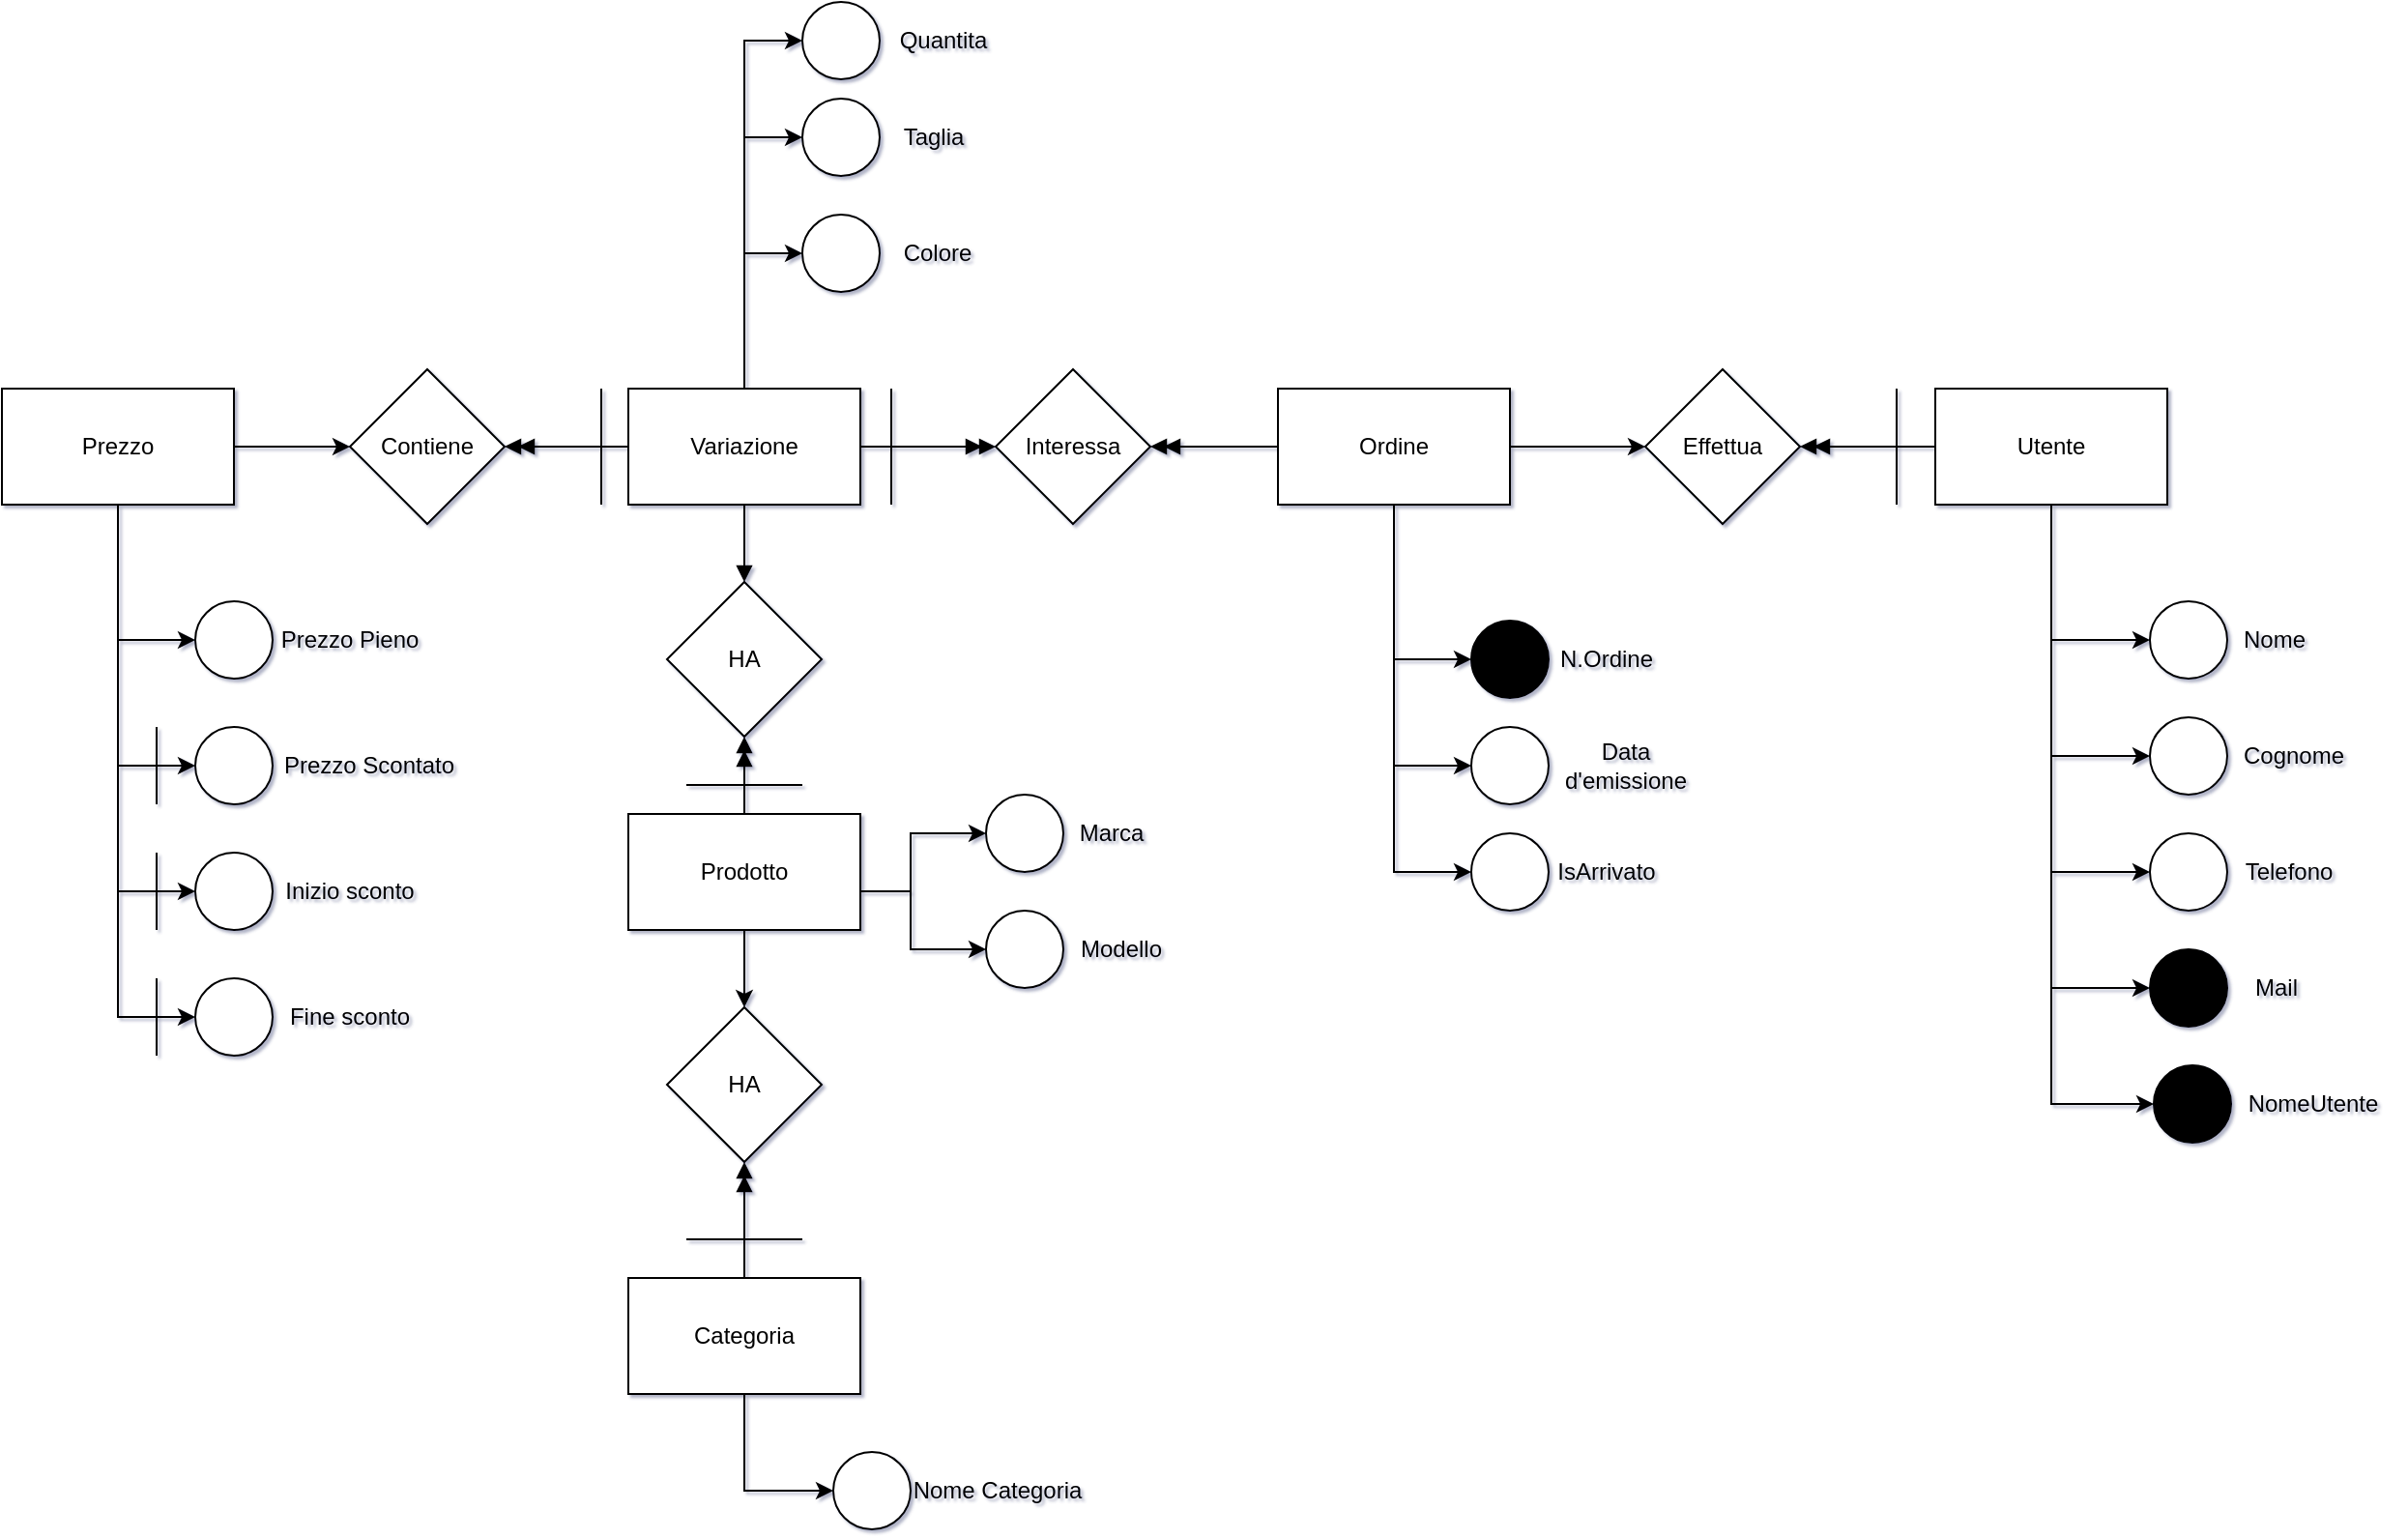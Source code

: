 <mxfile version="24.1.0" type="device">
  <diagram name="Pagina-1" id="m6wjFcSwWmpU4VQ3cmHv">
    <mxGraphModel dx="1235" dy="1900" grid="1" gridSize="10" guides="1" tooltips="1" connect="1" arrows="1" fold="1" page="1" pageScale="1" pageWidth="827" pageHeight="1169" math="0" shadow="1">
      <root>
        <mxCell id="0" />
        <mxCell id="1" parent="0" />
        <mxCell id="8x8lRua5yeeO8kw2qOX0-24" style="edgeStyle=orthogonalEdgeStyle;rounded=0;orthogonalLoop=1;jettySize=auto;html=1;entryX=0.5;entryY=0;entryDx=0;entryDy=0;endArrow=block;endFill=1;" parent="1" source="8x8lRua5yeeO8kw2qOX0-2" target="8x8lRua5yeeO8kw2qOX0-23" edge="1">
          <mxGeometry relative="1" as="geometry" />
        </mxCell>
        <mxCell id="8x8lRua5yeeO8kw2qOX0-31" style="edgeStyle=orthogonalEdgeStyle;rounded=0;orthogonalLoop=1;jettySize=auto;html=1;endArrow=doubleBlock;endFill=1;" parent="1" source="8x8lRua5yeeO8kw2qOX0-2" target="8x8lRua5yeeO8kw2qOX0-16" edge="1">
          <mxGeometry relative="1" as="geometry" />
        </mxCell>
        <mxCell id="8x8lRua5yeeO8kw2qOX0-62" value="" style="edgeStyle=orthogonalEdgeStyle;rounded=0;orthogonalLoop=1;jettySize=auto;html=1;entryX=0;entryY=0.5;entryDx=0;entryDy=0;" parent="1" source="8x8lRua5yeeO8kw2qOX0-2" target="8x8lRua5yeeO8kw2qOX0-61" edge="1">
          <mxGeometry relative="1" as="geometry" />
        </mxCell>
        <mxCell id="8x8lRua5yeeO8kw2qOX0-68" style="edgeStyle=orthogonalEdgeStyle;rounded=0;orthogonalLoop=1;jettySize=auto;html=1;entryX=0;entryY=0.5;entryDx=0;entryDy=0;" parent="1" source="8x8lRua5yeeO8kw2qOX0-2" target="8x8lRua5yeeO8kw2qOX0-64" edge="1">
          <mxGeometry relative="1" as="geometry" />
        </mxCell>
        <mxCell id="8x8lRua5yeeO8kw2qOX0-71" style="edgeStyle=orthogonalEdgeStyle;rounded=0;orthogonalLoop=1;jettySize=auto;html=1;entryX=0;entryY=0.5;entryDx=0;entryDy=0;" parent="1" source="8x8lRua5yeeO8kw2qOX0-2" target="8x8lRua5yeeO8kw2qOX0-70" edge="1">
          <mxGeometry relative="1" as="geometry" />
        </mxCell>
        <mxCell id="8x8lRua5yeeO8kw2qOX0-76" style="edgeStyle=orthogonalEdgeStyle;rounded=0;orthogonalLoop=1;jettySize=auto;html=1;endArrow=doubleBlock;endFill=1;" parent="1" source="8x8lRua5yeeO8kw2qOX0-2" target="8x8lRua5yeeO8kw2qOX0-74" edge="1">
          <mxGeometry relative="1" as="geometry" />
        </mxCell>
        <mxCell id="8x8lRua5yeeO8kw2qOX0-2" value="Variazione" style="rounded=0;whiteSpace=wrap;html=1;" parent="1" vertex="1">
          <mxGeometry x="414" y="90" width="120" height="60" as="geometry" />
        </mxCell>
        <mxCell id="8x8lRua5yeeO8kw2qOX0-10" style="edgeStyle=orthogonalEdgeStyle;rounded=0;orthogonalLoop=1;jettySize=auto;html=1;entryX=0;entryY=0.5;entryDx=0;entryDy=0;" parent="1" source="8x8lRua5yeeO8kw2qOX0-3" target="8x8lRua5yeeO8kw2qOX0-8" edge="1">
          <mxGeometry relative="1" as="geometry">
            <Array as="points">
              <mxPoint x="560" y="350" />
              <mxPoint x="560" y="380" />
            </Array>
          </mxGeometry>
        </mxCell>
        <mxCell id="8x8lRua5yeeO8kw2qOX0-25" style="edgeStyle=orthogonalEdgeStyle;rounded=0;orthogonalLoop=1;jettySize=auto;html=1;endArrow=doubleBlock;endFill=1;" parent="1" source="8x8lRua5yeeO8kw2qOX0-3" target="8x8lRua5yeeO8kw2qOX0-23" edge="1">
          <mxGeometry relative="1" as="geometry" />
        </mxCell>
        <mxCell id="8x8lRua5yeeO8kw2qOX0-26" style="edgeStyle=orthogonalEdgeStyle;rounded=0;orthogonalLoop=1;jettySize=auto;html=1;entryX=0;entryY=0.5;entryDx=0;entryDy=0;exitX=1;exitY=0.75;exitDx=0;exitDy=0;" parent="1" source="8x8lRua5yeeO8kw2qOX0-3" target="8x8lRua5yeeO8kw2qOX0-7" edge="1">
          <mxGeometry relative="1" as="geometry">
            <Array as="points">
              <mxPoint x="534" y="350" />
              <mxPoint x="560" y="350" />
              <mxPoint x="560" y="320" />
            </Array>
          </mxGeometry>
        </mxCell>
        <mxCell id="8x8lRua5yeeO8kw2qOX0-30" style="edgeStyle=orthogonalEdgeStyle;rounded=0;orthogonalLoop=1;jettySize=auto;html=1;" parent="1" source="8x8lRua5yeeO8kw2qOX0-3" target="8x8lRua5yeeO8kw2qOX0-28" edge="1">
          <mxGeometry relative="1" as="geometry" />
        </mxCell>
        <mxCell id="8x8lRua5yeeO8kw2qOX0-3" value="Prodotto" style="rounded=0;whiteSpace=wrap;html=1;" parent="1" vertex="1">
          <mxGeometry x="414" y="310" width="120" height="60" as="geometry" />
        </mxCell>
        <mxCell id="8x8lRua5yeeO8kw2qOX0-29" style="edgeStyle=orthogonalEdgeStyle;rounded=0;orthogonalLoop=1;jettySize=auto;html=1;endArrow=doubleBlock;endFill=1;" parent="1" source="8x8lRua5yeeO8kw2qOX0-4" target="8x8lRua5yeeO8kw2qOX0-28" edge="1">
          <mxGeometry relative="1" as="geometry">
            <mxPoint x="474" y="500" as="targetPoint" />
          </mxGeometry>
        </mxCell>
        <mxCell id="8x8lRua5yeeO8kw2qOX0-86" style="edgeStyle=orthogonalEdgeStyle;rounded=0;orthogonalLoop=1;jettySize=auto;html=1;entryX=0;entryY=0.5;entryDx=0;entryDy=0;" parent="1" source="8x8lRua5yeeO8kw2qOX0-4" target="8x8lRua5yeeO8kw2qOX0-85" edge="1">
          <mxGeometry relative="1" as="geometry" />
        </mxCell>
        <mxCell id="8x8lRua5yeeO8kw2qOX0-4" value="Categoria" style="rounded=0;whiteSpace=wrap;html=1;" parent="1" vertex="1">
          <mxGeometry x="414" y="550" width="120" height="60" as="geometry" />
        </mxCell>
        <mxCell id="8x8lRua5yeeO8kw2qOX0-15" style="edgeStyle=orthogonalEdgeStyle;rounded=0;orthogonalLoop=1;jettySize=auto;html=1;endArrow=doubleBlock;endFill=1;" parent="1" source="8x8lRua5yeeO8kw2qOX0-5" target="8x8lRua5yeeO8kw2qOX0-13" edge="1">
          <mxGeometry relative="1" as="geometry" />
        </mxCell>
        <mxCell id="8x8lRua5yeeO8kw2qOX0-40" style="edgeStyle=orthogonalEdgeStyle;rounded=0;orthogonalLoop=1;jettySize=auto;html=1;entryX=0;entryY=0.5;entryDx=0;entryDy=0;" parent="1" source="8x8lRua5yeeO8kw2qOX0-5" target="8x8lRua5yeeO8kw2qOX0-32" edge="1">
          <mxGeometry relative="1" as="geometry" />
        </mxCell>
        <mxCell id="8x8lRua5yeeO8kw2qOX0-41" style="edgeStyle=orthogonalEdgeStyle;rounded=0;orthogonalLoop=1;jettySize=auto;html=1;entryX=0;entryY=0.5;entryDx=0;entryDy=0;" parent="1" source="8x8lRua5yeeO8kw2qOX0-5" target="8x8lRua5yeeO8kw2qOX0-33" edge="1">
          <mxGeometry relative="1" as="geometry" />
        </mxCell>
        <mxCell id="8x8lRua5yeeO8kw2qOX0-42" style="edgeStyle=orthogonalEdgeStyle;rounded=0;orthogonalLoop=1;jettySize=auto;html=1;entryX=0;entryY=0.5;entryDx=0;entryDy=0;" parent="1" source="8x8lRua5yeeO8kw2qOX0-5" target="8x8lRua5yeeO8kw2qOX0-34" edge="1">
          <mxGeometry relative="1" as="geometry" />
        </mxCell>
        <mxCell id="8x8lRua5yeeO8kw2qOX0-43" style="edgeStyle=orthogonalEdgeStyle;rounded=0;orthogonalLoop=1;jettySize=auto;html=1;entryX=0;entryY=0.5;entryDx=0;entryDy=0;" parent="1" source="8x8lRua5yeeO8kw2qOX0-5" target="8x8lRua5yeeO8kw2qOX0-35" edge="1">
          <mxGeometry relative="1" as="geometry" />
        </mxCell>
        <mxCell id="8x8lRua5yeeO8kw2qOX0-55" style="edgeStyle=orthogonalEdgeStyle;rounded=0;orthogonalLoop=1;jettySize=auto;html=1;entryX=0;entryY=0.5;entryDx=0;entryDy=0;" parent="1" source="8x8lRua5yeeO8kw2qOX0-5" target="8x8lRua5yeeO8kw2qOX0-53" edge="1">
          <mxGeometry relative="1" as="geometry" />
        </mxCell>
        <mxCell id="8x8lRua5yeeO8kw2qOX0-5" value="Utente" style="rounded=0;whiteSpace=wrap;html=1;" parent="1" vertex="1">
          <mxGeometry x="1090" y="90" width="120" height="60" as="geometry" />
        </mxCell>
        <mxCell id="8x8lRua5yeeO8kw2qOX0-14" style="edgeStyle=orthogonalEdgeStyle;rounded=0;orthogonalLoop=1;jettySize=auto;html=1;entryX=0;entryY=0.5;entryDx=0;entryDy=0;" parent="1" source="8x8lRua5yeeO8kw2qOX0-6" target="8x8lRua5yeeO8kw2qOX0-13" edge="1">
          <mxGeometry relative="1" as="geometry" />
        </mxCell>
        <mxCell id="8x8lRua5yeeO8kw2qOX0-18" style="edgeStyle=orthogonalEdgeStyle;rounded=0;orthogonalLoop=1;jettySize=auto;html=1;endArrow=doubleBlock;endFill=1;" parent="1" source="8x8lRua5yeeO8kw2qOX0-6" target="8x8lRua5yeeO8kw2qOX0-16" edge="1">
          <mxGeometry relative="1" as="geometry" />
        </mxCell>
        <mxCell id="8x8lRua5yeeO8kw2qOX0-48" style="edgeStyle=orthogonalEdgeStyle;rounded=0;orthogonalLoop=1;jettySize=auto;html=1;entryX=0;entryY=0.5;entryDx=0;entryDy=0;" parent="1" source="8x8lRua5yeeO8kw2qOX0-6" target="8x8lRua5yeeO8kw2qOX0-44" edge="1">
          <mxGeometry relative="1" as="geometry" />
        </mxCell>
        <mxCell id="8x8lRua5yeeO8kw2qOX0-58" style="edgeStyle=orthogonalEdgeStyle;rounded=0;orthogonalLoop=1;jettySize=auto;html=1;entryX=0;entryY=0.5;entryDx=0;entryDy=0;" parent="1" source="8x8lRua5yeeO8kw2qOX0-6" target="8x8lRua5yeeO8kw2qOX0-45" edge="1">
          <mxGeometry relative="1" as="geometry" />
        </mxCell>
        <mxCell id="8x8lRua5yeeO8kw2qOX0-59" style="edgeStyle=orthogonalEdgeStyle;rounded=0;orthogonalLoop=1;jettySize=auto;html=1;entryX=0;entryY=0.5;entryDx=0;entryDy=0;" parent="1" source="8x8lRua5yeeO8kw2qOX0-6" target="8x8lRua5yeeO8kw2qOX0-46" edge="1">
          <mxGeometry relative="1" as="geometry" />
        </mxCell>
        <mxCell id="8x8lRua5yeeO8kw2qOX0-6" value="Ordine" style="rounded=0;whiteSpace=wrap;html=1;" parent="1" vertex="1">
          <mxGeometry x="750" y="90" width="120" height="60" as="geometry" />
        </mxCell>
        <mxCell id="8x8lRua5yeeO8kw2qOX0-7" value="" style="ellipse;whiteSpace=wrap;html=1;aspect=fixed;" parent="1" vertex="1">
          <mxGeometry x="599" y="300" width="40" height="40" as="geometry" />
        </mxCell>
        <mxCell id="8x8lRua5yeeO8kw2qOX0-8" value="" style="ellipse;whiteSpace=wrap;html=1;aspect=fixed;" parent="1" vertex="1">
          <mxGeometry x="599" y="360" width="40" height="40" as="geometry" />
        </mxCell>
        <mxCell id="8x8lRua5yeeO8kw2qOX0-11" value="Marca" style="text;html=1;align=center;verticalAlign=middle;whiteSpace=wrap;rounded=0;" parent="1" vertex="1">
          <mxGeometry x="639" y="305" width="50" height="30" as="geometry" />
        </mxCell>
        <mxCell id="8x8lRua5yeeO8kw2qOX0-12" value="Modello" style="text;html=1;align=center;verticalAlign=middle;whiteSpace=wrap;rounded=0;" parent="1" vertex="1">
          <mxGeometry x="639" y="365" width="60" height="30" as="geometry" />
        </mxCell>
        <mxCell id="8x8lRua5yeeO8kw2qOX0-13" value="Effettua" style="rhombus;whiteSpace=wrap;html=1;" parent="1" vertex="1">
          <mxGeometry x="940" y="80" width="80" height="80" as="geometry" />
        </mxCell>
        <mxCell id="8x8lRua5yeeO8kw2qOX0-16" value="Interessa" style="rhombus;whiteSpace=wrap;html=1;" parent="1" vertex="1">
          <mxGeometry x="604" y="80" width="80" height="80" as="geometry" />
        </mxCell>
        <mxCell id="8x8lRua5yeeO8kw2qOX0-23" value="HA" style="rhombus;whiteSpace=wrap;html=1;" parent="1" vertex="1">
          <mxGeometry x="434" y="190" width="80" height="80" as="geometry" />
        </mxCell>
        <mxCell id="8x8lRua5yeeO8kw2qOX0-28" value="HA" style="rhombus;whiteSpace=wrap;html=1;" parent="1" vertex="1">
          <mxGeometry x="434" y="410" width="80" height="80" as="geometry" />
        </mxCell>
        <mxCell id="8x8lRua5yeeO8kw2qOX0-32" value="" style="ellipse;whiteSpace=wrap;html=1;aspect=fixed;" parent="1" vertex="1">
          <mxGeometry x="1201" y="200" width="40" height="40" as="geometry" />
        </mxCell>
        <mxCell id="8x8lRua5yeeO8kw2qOX0-33" value="" style="ellipse;whiteSpace=wrap;html=1;aspect=fixed;" parent="1" vertex="1">
          <mxGeometry x="1201" y="260" width="40" height="40" as="geometry" />
        </mxCell>
        <mxCell id="8x8lRua5yeeO8kw2qOX0-34" value="" style="ellipse;whiteSpace=wrap;html=1;aspect=fixed;" parent="1" vertex="1">
          <mxGeometry x="1201" y="320" width="40" height="40" as="geometry" />
        </mxCell>
        <mxCell id="8x8lRua5yeeO8kw2qOX0-35" value="" style="ellipse;whiteSpace=wrap;html=1;aspect=fixed;fillColor=#000000;" parent="1" vertex="1">
          <mxGeometry x="1201" y="380" width="40" height="40" as="geometry" />
        </mxCell>
        <mxCell id="8x8lRua5yeeO8kw2qOX0-36" value="Nome" style="text;html=1;align=center;verticalAlign=middle;whiteSpace=wrap;rounded=0;" parent="1" vertex="1">
          <mxGeometry x="1241" y="205" width="49" height="30" as="geometry" />
        </mxCell>
        <mxCell id="8x8lRua5yeeO8kw2qOX0-37" value="Cognome" style="text;html=1;align=center;verticalAlign=middle;whiteSpace=wrap;rounded=0;" parent="1" vertex="1">
          <mxGeometry x="1241" y="265" width="69" height="30" as="geometry" />
        </mxCell>
        <mxCell id="8x8lRua5yeeO8kw2qOX0-38" value="Telefono" style="text;html=1;align=center;verticalAlign=middle;whiteSpace=wrap;rounded=0;" parent="1" vertex="1">
          <mxGeometry x="1236" y="325" width="74" height="30" as="geometry" />
        </mxCell>
        <mxCell id="8x8lRua5yeeO8kw2qOX0-39" value="Mail" style="text;html=1;align=center;verticalAlign=middle;whiteSpace=wrap;rounded=0;" parent="1" vertex="1">
          <mxGeometry x="1243" y="385" width="47" height="30" as="geometry" />
        </mxCell>
        <mxCell id="8x8lRua5yeeO8kw2qOX0-44" value="" style="ellipse;whiteSpace=wrap;html=1;aspect=fixed;fillColor=#000000;" parent="1" vertex="1">
          <mxGeometry x="850" y="210" width="40" height="40" as="geometry" />
        </mxCell>
        <mxCell id="8x8lRua5yeeO8kw2qOX0-45" value="" style="ellipse;whiteSpace=wrap;html=1;aspect=fixed;" parent="1" vertex="1">
          <mxGeometry x="850" y="265" width="40" height="40" as="geometry" />
        </mxCell>
        <mxCell id="8x8lRua5yeeO8kw2qOX0-46" value="" style="ellipse;whiteSpace=wrap;html=1;aspect=fixed;" parent="1" vertex="1">
          <mxGeometry x="850" y="320" width="40" height="40" as="geometry" />
        </mxCell>
        <mxCell id="8x8lRua5yeeO8kw2qOX0-47" value="N.Ordine" style="text;html=1;align=center;verticalAlign=middle;whiteSpace=wrap;rounded=0;" parent="1" vertex="1">
          <mxGeometry x="890" y="215" width="60" height="30" as="geometry" />
        </mxCell>
        <mxCell id="8x8lRua5yeeO8kw2qOX0-49" value="Data d&#39;emissione" style="text;html=1;align=center;verticalAlign=middle;whiteSpace=wrap;rounded=0;" parent="1" vertex="1">
          <mxGeometry x="890" y="270" width="80" height="30" as="geometry" />
        </mxCell>
        <mxCell id="8x8lRua5yeeO8kw2qOX0-50" value="IsArrivato" style="text;html=1;align=center;verticalAlign=middle;whiteSpace=wrap;rounded=0;" parent="1" vertex="1">
          <mxGeometry x="895" y="325" width="50" height="30" as="geometry" />
        </mxCell>
        <mxCell id="8x8lRua5yeeO8kw2qOX0-53" value="" style="ellipse;whiteSpace=wrap;html=1;aspect=fixed;fillColor=#000000;" parent="1" vertex="1">
          <mxGeometry x="1203" y="440" width="40" height="40" as="geometry" />
        </mxCell>
        <mxCell id="8x8lRua5yeeO8kw2qOX0-54" value="NomeUtente" style="text;html=1;align=center;verticalAlign=middle;whiteSpace=wrap;rounded=0;" parent="1" vertex="1">
          <mxGeometry x="1241" y="445" width="89" height="30" as="geometry" />
        </mxCell>
        <mxCell id="8x8lRua5yeeO8kw2qOX0-61" value="" style="ellipse;whiteSpace=wrap;html=1;rounded=0;" parent="1" vertex="1">
          <mxGeometry x="504" width="40" height="40" as="geometry" />
        </mxCell>
        <mxCell id="8x8lRua5yeeO8kw2qOX0-63" value="Colore" style="text;html=1;align=center;verticalAlign=middle;whiteSpace=wrap;rounded=0;" parent="1" vertex="1">
          <mxGeometry x="544" y="5" width="60" height="30" as="geometry" />
        </mxCell>
        <mxCell id="8x8lRua5yeeO8kw2qOX0-64" value="" style="ellipse;whiteSpace=wrap;html=1;aspect=fixed;" parent="1" vertex="1">
          <mxGeometry x="504" y="-60" width="40" height="40" as="geometry" />
        </mxCell>
        <mxCell id="8x8lRua5yeeO8kw2qOX0-66" value="Taglia" style="text;html=1;align=center;verticalAlign=middle;whiteSpace=wrap;rounded=0;" parent="1" vertex="1">
          <mxGeometry x="544" y="-55" width="56" height="30" as="geometry" />
        </mxCell>
        <mxCell id="8x8lRua5yeeO8kw2qOX0-70" value="" style="ellipse;whiteSpace=wrap;html=1;aspect=fixed;" parent="1" vertex="1">
          <mxGeometry x="504" y="-110" width="40" height="40" as="geometry" />
        </mxCell>
        <mxCell id="8x8lRua5yeeO8kw2qOX0-72" value="Quantita" style="text;html=1;align=center;verticalAlign=middle;whiteSpace=wrap;rounded=0;" parent="1" vertex="1">
          <mxGeometry x="544" y="-105" width="66" height="30" as="geometry" />
        </mxCell>
        <mxCell id="8x8lRua5yeeO8kw2qOX0-75" style="edgeStyle=orthogonalEdgeStyle;rounded=0;orthogonalLoop=1;jettySize=auto;html=1;" parent="1" source="8x8lRua5yeeO8kw2qOX0-73" target="8x8lRua5yeeO8kw2qOX0-74" edge="1">
          <mxGeometry relative="1" as="geometry" />
        </mxCell>
        <mxCell id="8x8lRua5yeeO8kw2qOX0-81" style="edgeStyle=orthogonalEdgeStyle;rounded=0;orthogonalLoop=1;jettySize=auto;html=1;entryX=0;entryY=0.5;entryDx=0;entryDy=0;" parent="1" source="8x8lRua5yeeO8kw2qOX0-73" target="8x8lRua5yeeO8kw2qOX0-77" edge="1">
          <mxGeometry relative="1" as="geometry" />
        </mxCell>
        <mxCell id="8x8lRua5yeeO8kw2qOX0-82" style="edgeStyle=orthogonalEdgeStyle;rounded=0;orthogonalLoop=1;jettySize=auto;html=1;entryX=0;entryY=0.5;entryDx=0;entryDy=0;" parent="1" source="8x8lRua5yeeO8kw2qOX0-73" target="8x8lRua5yeeO8kw2qOX0-78" edge="1">
          <mxGeometry relative="1" as="geometry" />
        </mxCell>
        <mxCell id="8x8lRua5yeeO8kw2qOX0-84" style="edgeStyle=orthogonalEdgeStyle;rounded=0;orthogonalLoop=1;jettySize=auto;html=1;entryX=0;entryY=0.5;entryDx=0;entryDy=0;" parent="1" source="8x8lRua5yeeO8kw2qOX0-73" target="8x8lRua5yeeO8kw2qOX0-83" edge="1">
          <mxGeometry relative="1" as="geometry" />
        </mxCell>
        <mxCell id="8x8lRua5yeeO8kw2qOX0-89" style="edgeStyle=orthogonalEdgeStyle;rounded=0;orthogonalLoop=1;jettySize=auto;html=1;entryX=0;entryY=0.5;entryDx=0;entryDy=0;" parent="1" source="8x8lRua5yeeO8kw2qOX0-73" target="8x8lRua5yeeO8kw2qOX0-88" edge="1">
          <mxGeometry relative="1" as="geometry" />
        </mxCell>
        <mxCell id="8x8lRua5yeeO8kw2qOX0-73" value="Prezzo" style="rounded=0;whiteSpace=wrap;html=1;" parent="1" vertex="1">
          <mxGeometry x="90" y="90" width="120" height="60" as="geometry" />
        </mxCell>
        <mxCell id="8x8lRua5yeeO8kw2qOX0-74" value="Contiene" style="rhombus;whiteSpace=wrap;html=1;" parent="1" vertex="1">
          <mxGeometry x="270" y="80" width="80" height="80" as="geometry" />
        </mxCell>
        <mxCell id="8x8lRua5yeeO8kw2qOX0-77" value="" style="ellipse;whiteSpace=wrap;html=1;aspect=fixed;" parent="1" vertex="1">
          <mxGeometry x="190" y="200" width="40" height="40" as="geometry" />
        </mxCell>
        <mxCell id="8x8lRua5yeeO8kw2qOX0-78" value="" style="ellipse;whiteSpace=wrap;html=1;aspect=fixed;" parent="1" vertex="1">
          <mxGeometry x="190" y="265" width="40" height="40" as="geometry" />
        </mxCell>
        <mxCell id="8x8lRua5yeeO8kw2qOX0-79" value="Prezzo Pieno" style="text;html=1;align=center;verticalAlign=middle;whiteSpace=wrap;rounded=0;" parent="1" vertex="1">
          <mxGeometry x="230" y="205" width="80" height="30" as="geometry" />
        </mxCell>
        <mxCell id="8x8lRua5yeeO8kw2qOX0-80" value="Prezzo Scontato" style="text;html=1;align=center;verticalAlign=middle;whiteSpace=wrap;rounded=0;" parent="1" vertex="1">
          <mxGeometry x="230" y="270" width="100" height="30" as="geometry" />
        </mxCell>
        <mxCell id="8x8lRua5yeeO8kw2qOX0-83" value="" style="ellipse;whiteSpace=wrap;html=1;aspect=fixed;" parent="1" vertex="1">
          <mxGeometry x="190" y="330" width="40" height="40" as="geometry" />
        </mxCell>
        <mxCell id="8x8lRua5yeeO8kw2qOX0-85" value="" style="ellipse;whiteSpace=wrap;html=1;aspect=fixed;" parent="1" vertex="1">
          <mxGeometry x="520" y="640" width="40" height="40" as="geometry" />
        </mxCell>
        <mxCell id="8x8lRua5yeeO8kw2qOX0-87" value="Nome Categoria" style="text;html=1;align=center;verticalAlign=middle;whiteSpace=wrap;rounded=0;" parent="1" vertex="1">
          <mxGeometry x="560" y="645" width="90" height="30" as="geometry" />
        </mxCell>
        <mxCell id="8x8lRua5yeeO8kw2qOX0-88" value="" style="ellipse;whiteSpace=wrap;html=1;aspect=fixed;" parent="1" vertex="1">
          <mxGeometry x="190" y="395" width="40" height="40" as="geometry" />
        </mxCell>
        <mxCell id="8x8lRua5yeeO8kw2qOX0-90" value="Inizio sconto" style="text;html=1;align=center;verticalAlign=middle;whiteSpace=wrap;rounded=0;" parent="1" vertex="1">
          <mxGeometry x="230" y="335" width="80" height="30" as="geometry" />
        </mxCell>
        <mxCell id="8x8lRua5yeeO8kw2qOX0-91" value="Fine sconto" style="text;html=1;align=center;verticalAlign=middle;whiteSpace=wrap;rounded=0;" parent="1" vertex="1">
          <mxGeometry x="230" y="400" width="80" height="30" as="geometry" />
        </mxCell>
        <mxCell id="8x8lRua5yeeO8kw2qOX0-92" value="" style="endArrow=none;html=1;rounded=0;" parent="1" edge="1">
          <mxGeometry width="50" height="50" relative="1" as="geometry">
            <mxPoint x="170" y="435" as="sourcePoint" />
            <mxPoint x="170" y="395" as="targetPoint" />
          </mxGeometry>
        </mxCell>
        <mxCell id="8x8lRua5yeeO8kw2qOX0-93" value="" style="endArrow=none;html=1;rounded=0;" parent="1" edge="1">
          <mxGeometry width="50" height="50" relative="1" as="geometry">
            <mxPoint x="170" y="370" as="sourcePoint" />
            <mxPoint x="170" y="330" as="targetPoint" />
          </mxGeometry>
        </mxCell>
        <mxCell id="8x8lRua5yeeO8kw2qOX0-94" value="" style="endArrow=none;html=1;rounded=0;" parent="1" edge="1">
          <mxGeometry width="50" height="50" relative="1" as="geometry">
            <mxPoint x="170" y="305" as="sourcePoint" />
            <mxPoint x="170" y="265" as="targetPoint" />
          </mxGeometry>
        </mxCell>
        <mxCell id="8x8lRua5yeeO8kw2qOX0-95" value="" style="endArrow=none;html=1;rounded=0;" parent="1" edge="1">
          <mxGeometry width="50" height="50" relative="1" as="geometry">
            <mxPoint x="400" y="150" as="sourcePoint" />
            <mxPoint x="400" y="90" as="targetPoint" />
          </mxGeometry>
        </mxCell>
        <mxCell id="8x8lRua5yeeO8kw2qOX0-96" value="" style="endArrow=none;html=1;rounded=0;" parent="1" edge="1">
          <mxGeometry width="50" height="50" relative="1" as="geometry">
            <mxPoint x="550" y="150" as="sourcePoint" />
            <mxPoint x="550" y="90" as="targetPoint" />
          </mxGeometry>
        </mxCell>
        <mxCell id="8x8lRua5yeeO8kw2qOX0-97" value="" style="endArrow=none;html=1;rounded=0;" parent="1" edge="1">
          <mxGeometry width="50" height="50" relative="1" as="geometry">
            <mxPoint x="1070" y="150" as="sourcePoint" />
            <mxPoint x="1070" y="90" as="targetPoint" />
          </mxGeometry>
        </mxCell>
        <mxCell id="8x8lRua5yeeO8kw2qOX0-98" value="" style="endArrow=none;html=1;rounded=0;" parent="1" edge="1">
          <mxGeometry width="50" height="50" relative="1" as="geometry">
            <mxPoint x="444" y="295" as="sourcePoint" />
            <mxPoint x="504" y="295" as="targetPoint" />
          </mxGeometry>
        </mxCell>
        <mxCell id="8x8lRua5yeeO8kw2qOX0-99" value="" style="endArrow=none;html=1;rounded=0;" parent="1" edge="1">
          <mxGeometry width="50" height="50" relative="1" as="geometry">
            <mxPoint x="444" y="530" as="sourcePoint" />
            <mxPoint x="504" y="530" as="targetPoint" />
          </mxGeometry>
        </mxCell>
      </root>
    </mxGraphModel>
  </diagram>
</mxfile>
